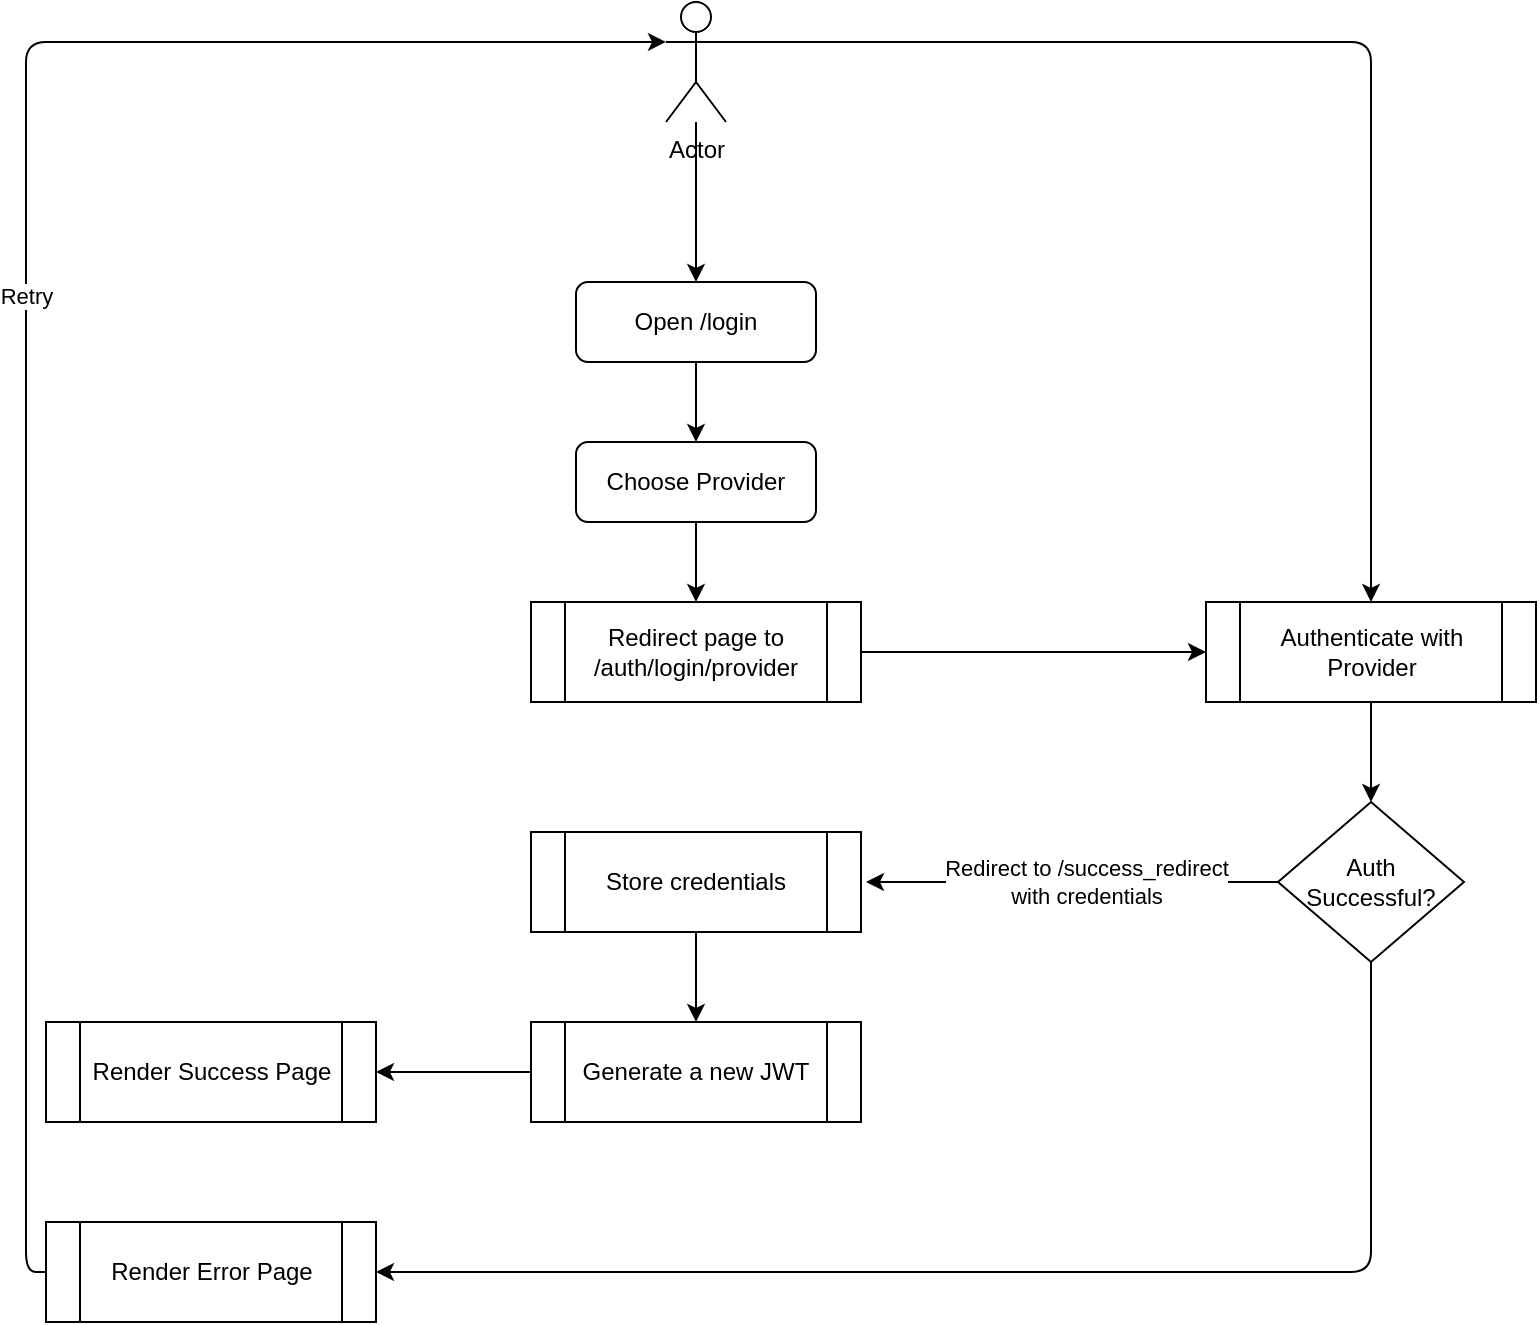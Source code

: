 <mxfile>
    <diagram id="0mj1byWGaXXBWVUsC4o6" name="Page-1">
        <mxGraphModel dx="1505" dy="862" grid="1" gridSize="10" guides="1" tooltips="1" connect="1" arrows="1" fold="1" page="1" pageScale="1" pageWidth="850" pageHeight="1100" math="0" shadow="0">
            <root>
                <mxCell id="0"/>
                <mxCell id="1" parent="0"/>
                <mxCell id="7" style="edgeStyle=none;html=1;entryX=0.5;entryY=0;entryDx=0;entryDy=0;" edge="1" parent="1" source="3" target="6">
                    <mxGeometry relative="1" as="geometry"/>
                </mxCell>
                <mxCell id="14" style="edgeStyle=orthogonalEdgeStyle;html=1;exitX=1;exitY=0.333;exitDx=0;exitDy=0;exitPerimeter=0;entryX=0.5;entryY=0;entryDx=0;entryDy=0;" edge="1" parent="1" source="3" target="12">
                    <mxGeometry relative="1" as="geometry"/>
                </mxCell>
                <mxCell id="3" value="Actor" style="shape=umlActor;verticalLabelPosition=bottom;verticalAlign=top;html=1;outlineConnect=0;" vertex="1" parent="1">
                    <mxGeometry x="230" y="40" width="30" height="60" as="geometry"/>
                </mxCell>
                <mxCell id="11" style="edgeStyle=none;html=1;" edge="1" parent="1" source="4">
                    <mxGeometry relative="1" as="geometry">
                        <mxPoint x="500" y="365" as="targetPoint"/>
                    </mxGeometry>
                </mxCell>
                <mxCell id="4" value="Redirect page to /auth/login/provider" style="shape=process;whiteSpace=wrap;html=1;backgroundOutline=1;" vertex="1" parent="1">
                    <mxGeometry x="162.5" y="340" width="165" height="50" as="geometry"/>
                </mxCell>
                <mxCell id="9" style="edgeStyle=none;html=1;exitX=0.5;exitY=1;exitDx=0;exitDy=0;entryX=0.5;entryY=0;entryDx=0;entryDy=0;" edge="1" parent="1" source="6" target="8">
                    <mxGeometry relative="1" as="geometry"/>
                </mxCell>
                <mxCell id="6" value="Open /login" style="rounded=1;whiteSpace=wrap;html=1;" vertex="1" parent="1">
                    <mxGeometry x="185" y="180" width="120" height="40" as="geometry"/>
                </mxCell>
                <mxCell id="10" style="edgeStyle=none;html=1;exitX=0.5;exitY=1;exitDx=0;exitDy=0;entryX=0.5;entryY=0;entryDx=0;entryDy=0;" edge="1" parent="1" source="8" target="4">
                    <mxGeometry relative="1" as="geometry"/>
                </mxCell>
                <mxCell id="8" value="Choose Provider" style="rounded=1;whiteSpace=wrap;html=1;" vertex="1" parent="1">
                    <mxGeometry x="185" y="260" width="120" height="40" as="geometry"/>
                </mxCell>
                <mxCell id="16" style="edgeStyle=orthogonalEdgeStyle;html=1;entryX=0.5;entryY=0;entryDx=0;entryDy=0;" edge="1" parent="1" source="12" target="15">
                    <mxGeometry relative="1" as="geometry"/>
                </mxCell>
                <mxCell id="12" value="Authenticate with Provider" style="shape=process;whiteSpace=wrap;html=1;backgroundOutline=1;" vertex="1" parent="1">
                    <mxGeometry x="500" y="340" width="165" height="50" as="geometry"/>
                </mxCell>
                <mxCell id="17" style="edgeStyle=orthogonalEdgeStyle;html=1;exitX=0;exitY=0.5;exitDx=0;exitDy=0;" edge="1" parent="1" source="15">
                    <mxGeometry relative="1" as="geometry">
                        <mxPoint x="330" y="480" as="targetPoint"/>
                        <Array as="points">
                            <mxPoint x="380" y="480"/>
                            <mxPoint x="380" y="480"/>
                        </Array>
                    </mxGeometry>
                </mxCell>
                <mxCell id="19" value="Redirect to /success_redirect&lt;br&gt;with credentials" style="edgeLabel;html=1;align=center;verticalAlign=middle;resizable=0;points=[];" vertex="1" connectable="0" parent="17">
                    <mxGeometry x="0.102" y="-1" relative="1" as="geometry">
                        <mxPoint x="17" y="1" as="offset"/>
                    </mxGeometry>
                </mxCell>
                <mxCell id="27" style="edgeStyle=orthogonalEdgeStyle;html=1;exitX=0.5;exitY=1;exitDx=0;exitDy=0;entryX=1;entryY=0.5;entryDx=0;entryDy=0;" edge="1" parent="1" source="15" target="24">
                    <mxGeometry relative="1" as="geometry"/>
                </mxCell>
                <mxCell id="15" value="Auth Successful?" style="rhombus;whiteSpace=wrap;html=1;" vertex="1" parent="1">
                    <mxGeometry x="536" y="440" width="93" height="80" as="geometry"/>
                </mxCell>
                <mxCell id="21" style="edgeStyle=orthogonalEdgeStyle;html=1;entryX=0.5;entryY=0;entryDx=0;entryDy=0;" edge="1" parent="1" source="18" target="20">
                    <mxGeometry relative="1" as="geometry"/>
                </mxCell>
                <mxCell id="18" value="Store credentials" style="shape=process;whiteSpace=wrap;html=1;backgroundOutline=1;" vertex="1" parent="1">
                    <mxGeometry x="162.5" y="455" width="165" height="50" as="geometry"/>
                </mxCell>
                <mxCell id="23" style="edgeStyle=orthogonalEdgeStyle;html=1;exitX=0;exitY=0.5;exitDx=0;exitDy=0;entryX=1;entryY=0.5;entryDx=0;entryDy=0;" edge="1" parent="1" source="20" target="22">
                    <mxGeometry relative="1" as="geometry"/>
                </mxCell>
                <mxCell id="20" value="Generate a new JWT" style="shape=process;whiteSpace=wrap;html=1;backgroundOutline=1;" vertex="1" parent="1">
                    <mxGeometry x="162.5" y="550" width="165" height="50" as="geometry"/>
                </mxCell>
                <mxCell id="22" value="Render Success Page" style="shape=process;whiteSpace=wrap;html=1;backgroundOutline=1;" vertex="1" parent="1">
                    <mxGeometry x="-80" y="550" width="165" height="50" as="geometry"/>
                </mxCell>
                <mxCell id="28" style="edgeStyle=orthogonalEdgeStyle;html=1;exitX=0;exitY=0.5;exitDx=0;exitDy=0;entryX=0;entryY=0.333;entryDx=0;entryDy=0;entryPerimeter=0;" edge="1" parent="1" source="24" target="3">
                    <mxGeometry relative="1" as="geometry"/>
                </mxCell>
                <mxCell id="29" value="Retry" style="edgeLabel;html=1;align=center;verticalAlign=middle;resizable=0;points=[];" vertex="1" connectable="0" parent="28">
                    <mxGeometry x="0.054" relative="1" as="geometry">
                        <mxPoint as="offset"/>
                    </mxGeometry>
                </mxCell>
                <mxCell id="24" value="Render Error Page" style="shape=process;whiteSpace=wrap;html=1;backgroundOutline=1;" vertex="1" parent="1">
                    <mxGeometry x="-80" y="650" width="165" height="50" as="geometry"/>
                </mxCell>
            </root>
        </mxGraphModel>
    </diagram>
</mxfile>
